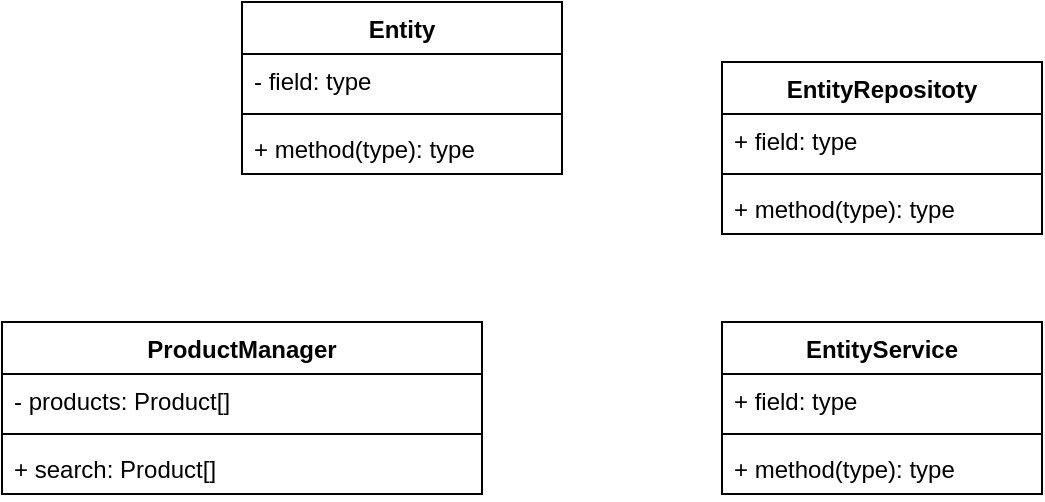 <mxfile version="20.6.0" type="github" pages="2">
  <diagram id="w9TCP4Fic-kMiViK7QzL" name="class">
    <mxGraphModel dx="868" dy="435" grid="1" gridSize="10" guides="1" tooltips="1" connect="1" arrows="1" fold="1" page="1" pageScale="1" pageWidth="850" pageHeight="1100" math="0" shadow="0">
      <root>
        <mxCell id="0" />
        <mxCell id="1" parent="0" />
        <mxCell id="n4AqTj_4eCvh9CRNQj8h-1" value="Entity" style="swimlane;fontStyle=1;align=center;verticalAlign=top;childLayout=stackLayout;horizontal=1;startSize=26;horizontalStack=0;resizeParent=1;resizeParentMax=0;resizeLast=0;collapsible=1;marginBottom=0;" vertex="1" parent="1">
          <mxGeometry x="240" y="80" width="160" height="86" as="geometry" />
        </mxCell>
        <mxCell id="n4AqTj_4eCvh9CRNQj8h-2" value="- field: type" style="text;strokeColor=none;fillColor=none;align=left;verticalAlign=top;spacingLeft=4;spacingRight=4;overflow=hidden;rotatable=0;points=[[0,0.5],[1,0.5]];portConstraint=eastwest;" vertex="1" parent="n4AqTj_4eCvh9CRNQj8h-1">
          <mxGeometry y="26" width="160" height="26" as="geometry" />
        </mxCell>
        <mxCell id="n4AqTj_4eCvh9CRNQj8h-3" value="" style="line;strokeWidth=1;fillColor=none;align=left;verticalAlign=middle;spacingTop=-1;spacingLeft=3;spacingRight=3;rotatable=0;labelPosition=right;points=[];portConstraint=eastwest;strokeColor=inherit;" vertex="1" parent="n4AqTj_4eCvh9CRNQj8h-1">
          <mxGeometry y="52" width="160" height="8" as="geometry" />
        </mxCell>
        <mxCell id="n4AqTj_4eCvh9CRNQj8h-4" value="+ method(type): type" style="text;strokeColor=none;fillColor=none;align=left;verticalAlign=top;spacingLeft=4;spacingRight=4;overflow=hidden;rotatable=0;points=[[0,0.5],[1,0.5]];portConstraint=eastwest;" vertex="1" parent="n4AqTj_4eCvh9CRNQj8h-1">
          <mxGeometry y="60" width="160" height="26" as="geometry" />
        </mxCell>
        <mxCell id="n4AqTj_4eCvh9CRNQj8h-9" value="ProductManager" style="swimlane;fontStyle=1;align=center;verticalAlign=top;childLayout=stackLayout;horizontal=1;startSize=26;horizontalStack=0;resizeParent=1;resizeParentMax=0;resizeLast=0;collapsible=1;marginBottom=0;" vertex="1" parent="1">
          <mxGeometry x="120" y="240" width="240" height="86" as="geometry" />
        </mxCell>
        <mxCell id="n4AqTj_4eCvh9CRNQj8h-10" value="- products: Product[]" style="text;strokeColor=none;fillColor=none;align=left;verticalAlign=top;spacingLeft=4;spacingRight=4;overflow=hidden;rotatable=0;points=[[0,0.5],[1,0.5]];portConstraint=eastwest;" vertex="1" parent="n4AqTj_4eCvh9CRNQj8h-9">
          <mxGeometry y="26" width="240" height="26" as="geometry" />
        </mxCell>
        <mxCell id="n4AqTj_4eCvh9CRNQj8h-11" value="" style="line;strokeWidth=1;fillColor=none;align=left;verticalAlign=middle;spacingTop=-1;spacingLeft=3;spacingRight=3;rotatable=0;labelPosition=right;points=[];portConstraint=eastwest;strokeColor=inherit;" vertex="1" parent="n4AqTj_4eCvh9CRNQj8h-9">
          <mxGeometry y="52" width="240" height="8" as="geometry" />
        </mxCell>
        <mxCell id="n4AqTj_4eCvh9CRNQj8h-13" value="+ search: Product[]" style="text;strokeColor=none;fillColor=none;align=left;verticalAlign=top;spacingLeft=4;spacingRight=4;overflow=hidden;rotatable=0;points=[[0,0.5],[1,0.5]];portConstraint=eastwest;" vertex="1" parent="n4AqTj_4eCvh9CRNQj8h-9">
          <mxGeometry y="60" width="240" height="26" as="geometry" />
        </mxCell>
        <mxCell id="n4AqTj_4eCvh9CRNQj8h-14" value="EntityService" style="swimlane;fontStyle=1;align=center;verticalAlign=top;childLayout=stackLayout;horizontal=1;startSize=26;horizontalStack=0;resizeParent=1;resizeParentMax=0;resizeLast=0;collapsible=1;marginBottom=0;" vertex="1" parent="1">
          <mxGeometry x="480" y="240" width="160" height="86" as="geometry" />
        </mxCell>
        <mxCell id="n4AqTj_4eCvh9CRNQj8h-15" value="+ field: type" style="text;strokeColor=none;fillColor=none;align=left;verticalAlign=top;spacingLeft=4;spacingRight=4;overflow=hidden;rotatable=0;points=[[0,0.5],[1,0.5]];portConstraint=eastwest;" vertex="1" parent="n4AqTj_4eCvh9CRNQj8h-14">
          <mxGeometry y="26" width="160" height="26" as="geometry" />
        </mxCell>
        <mxCell id="n4AqTj_4eCvh9CRNQj8h-16" value="" style="line;strokeWidth=1;fillColor=none;align=left;verticalAlign=middle;spacingTop=-1;spacingLeft=3;spacingRight=3;rotatable=0;labelPosition=right;points=[];portConstraint=eastwest;strokeColor=inherit;" vertex="1" parent="n4AqTj_4eCvh9CRNQj8h-14">
          <mxGeometry y="52" width="160" height="8" as="geometry" />
        </mxCell>
        <mxCell id="n4AqTj_4eCvh9CRNQj8h-17" value="+ method(type): type" style="text;strokeColor=none;fillColor=none;align=left;verticalAlign=top;spacingLeft=4;spacingRight=4;overflow=hidden;rotatable=0;points=[[0,0.5],[1,0.5]];portConstraint=eastwest;" vertex="1" parent="n4AqTj_4eCvh9CRNQj8h-14">
          <mxGeometry y="60" width="160" height="26" as="geometry" />
        </mxCell>
        <mxCell id="n4AqTj_4eCvh9CRNQj8h-18" value="EntityRepositoty" style="swimlane;fontStyle=1;align=center;verticalAlign=top;childLayout=stackLayout;horizontal=1;startSize=26;horizontalStack=0;resizeParent=1;resizeParentMax=0;resizeLast=0;collapsible=1;marginBottom=0;" vertex="1" parent="1">
          <mxGeometry x="480" y="110" width="160" height="86" as="geometry" />
        </mxCell>
        <mxCell id="n4AqTj_4eCvh9CRNQj8h-19" value="+ field: type" style="text;strokeColor=none;fillColor=none;align=left;verticalAlign=top;spacingLeft=4;spacingRight=4;overflow=hidden;rotatable=0;points=[[0,0.5],[1,0.5]];portConstraint=eastwest;" vertex="1" parent="n4AqTj_4eCvh9CRNQj8h-18">
          <mxGeometry y="26" width="160" height="26" as="geometry" />
        </mxCell>
        <mxCell id="n4AqTj_4eCvh9CRNQj8h-20" value="" style="line;strokeWidth=1;fillColor=none;align=left;verticalAlign=middle;spacingTop=-1;spacingLeft=3;spacingRight=3;rotatable=0;labelPosition=right;points=[];portConstraint=eastwest;strokeColor=inherit;" vertex="1" parent="n4AqTj_4eCvh9CRNQj8h-18">
          <mxGeometry y="52" width="160" height="8" as="geometry" />
        </mxCell>
        <mxCell id="n4AqTj_4eCvh9CRNQj8h-21" value="+ method(type): type" style="text;strokeColor=none;fillColor=none;align=left;verticalAlign=top;spacingLeft=4;spacingRight=4;overflow=hidden;rotatable=0;points=[[0,0.5],[1,0.5]];portConstraint=eastwest;" vertex="1" parent="n4AqTj_4eCvh9CRNQj8h-18">
          <mxGeometry y="60" width="160" height="26" as="geometry" />
        </mxCell>
      </root>
    </mxGraphModel>
  </diagram>
  <diagram id="ggQ_cfiFGzmTYXXaBi25" name="activity">
    <mxGraphModel dx="868" dy="435" grid="1" gridSize="10" guides="1" tooltips="1" connect="1" arrows="1" fold="1" page="1" pageScale="1" pageWidth="850" pageHeight="1100" math="0" shadow="0">
      <root>
        <mxCell id="0" />
        <mxCell id="1" parent="0" />
      </root>
    </mxGraphModel>
  </diagram>
</mxfile>
